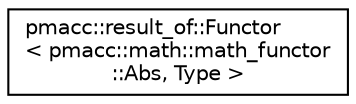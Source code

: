 digraph "Graphical Class Hierarchy"
{
 // LATEX_PDF_SIZE
  edge [fontname="Helvetica",fontsize="10",labelfontname="Helvetica",labelfontsize="10"];
  node [fontname="Helvetica",fontsize="10",shape=record];
  rankdir="LR";
  Node0 [label="pmacc::result_of::Functor\l\< pmacc::math::math_functor\l::Abs, Type \>",height=0.2,width=0.4,color="black", fillcolor="white", style="filled",URL="$structpmacc_1_1result__of_1_1_functor_3_01pmacc_1_1math_1_1math__functor_1_1_abs_00_01_type_01_4.html",tooltip=" "];
}
